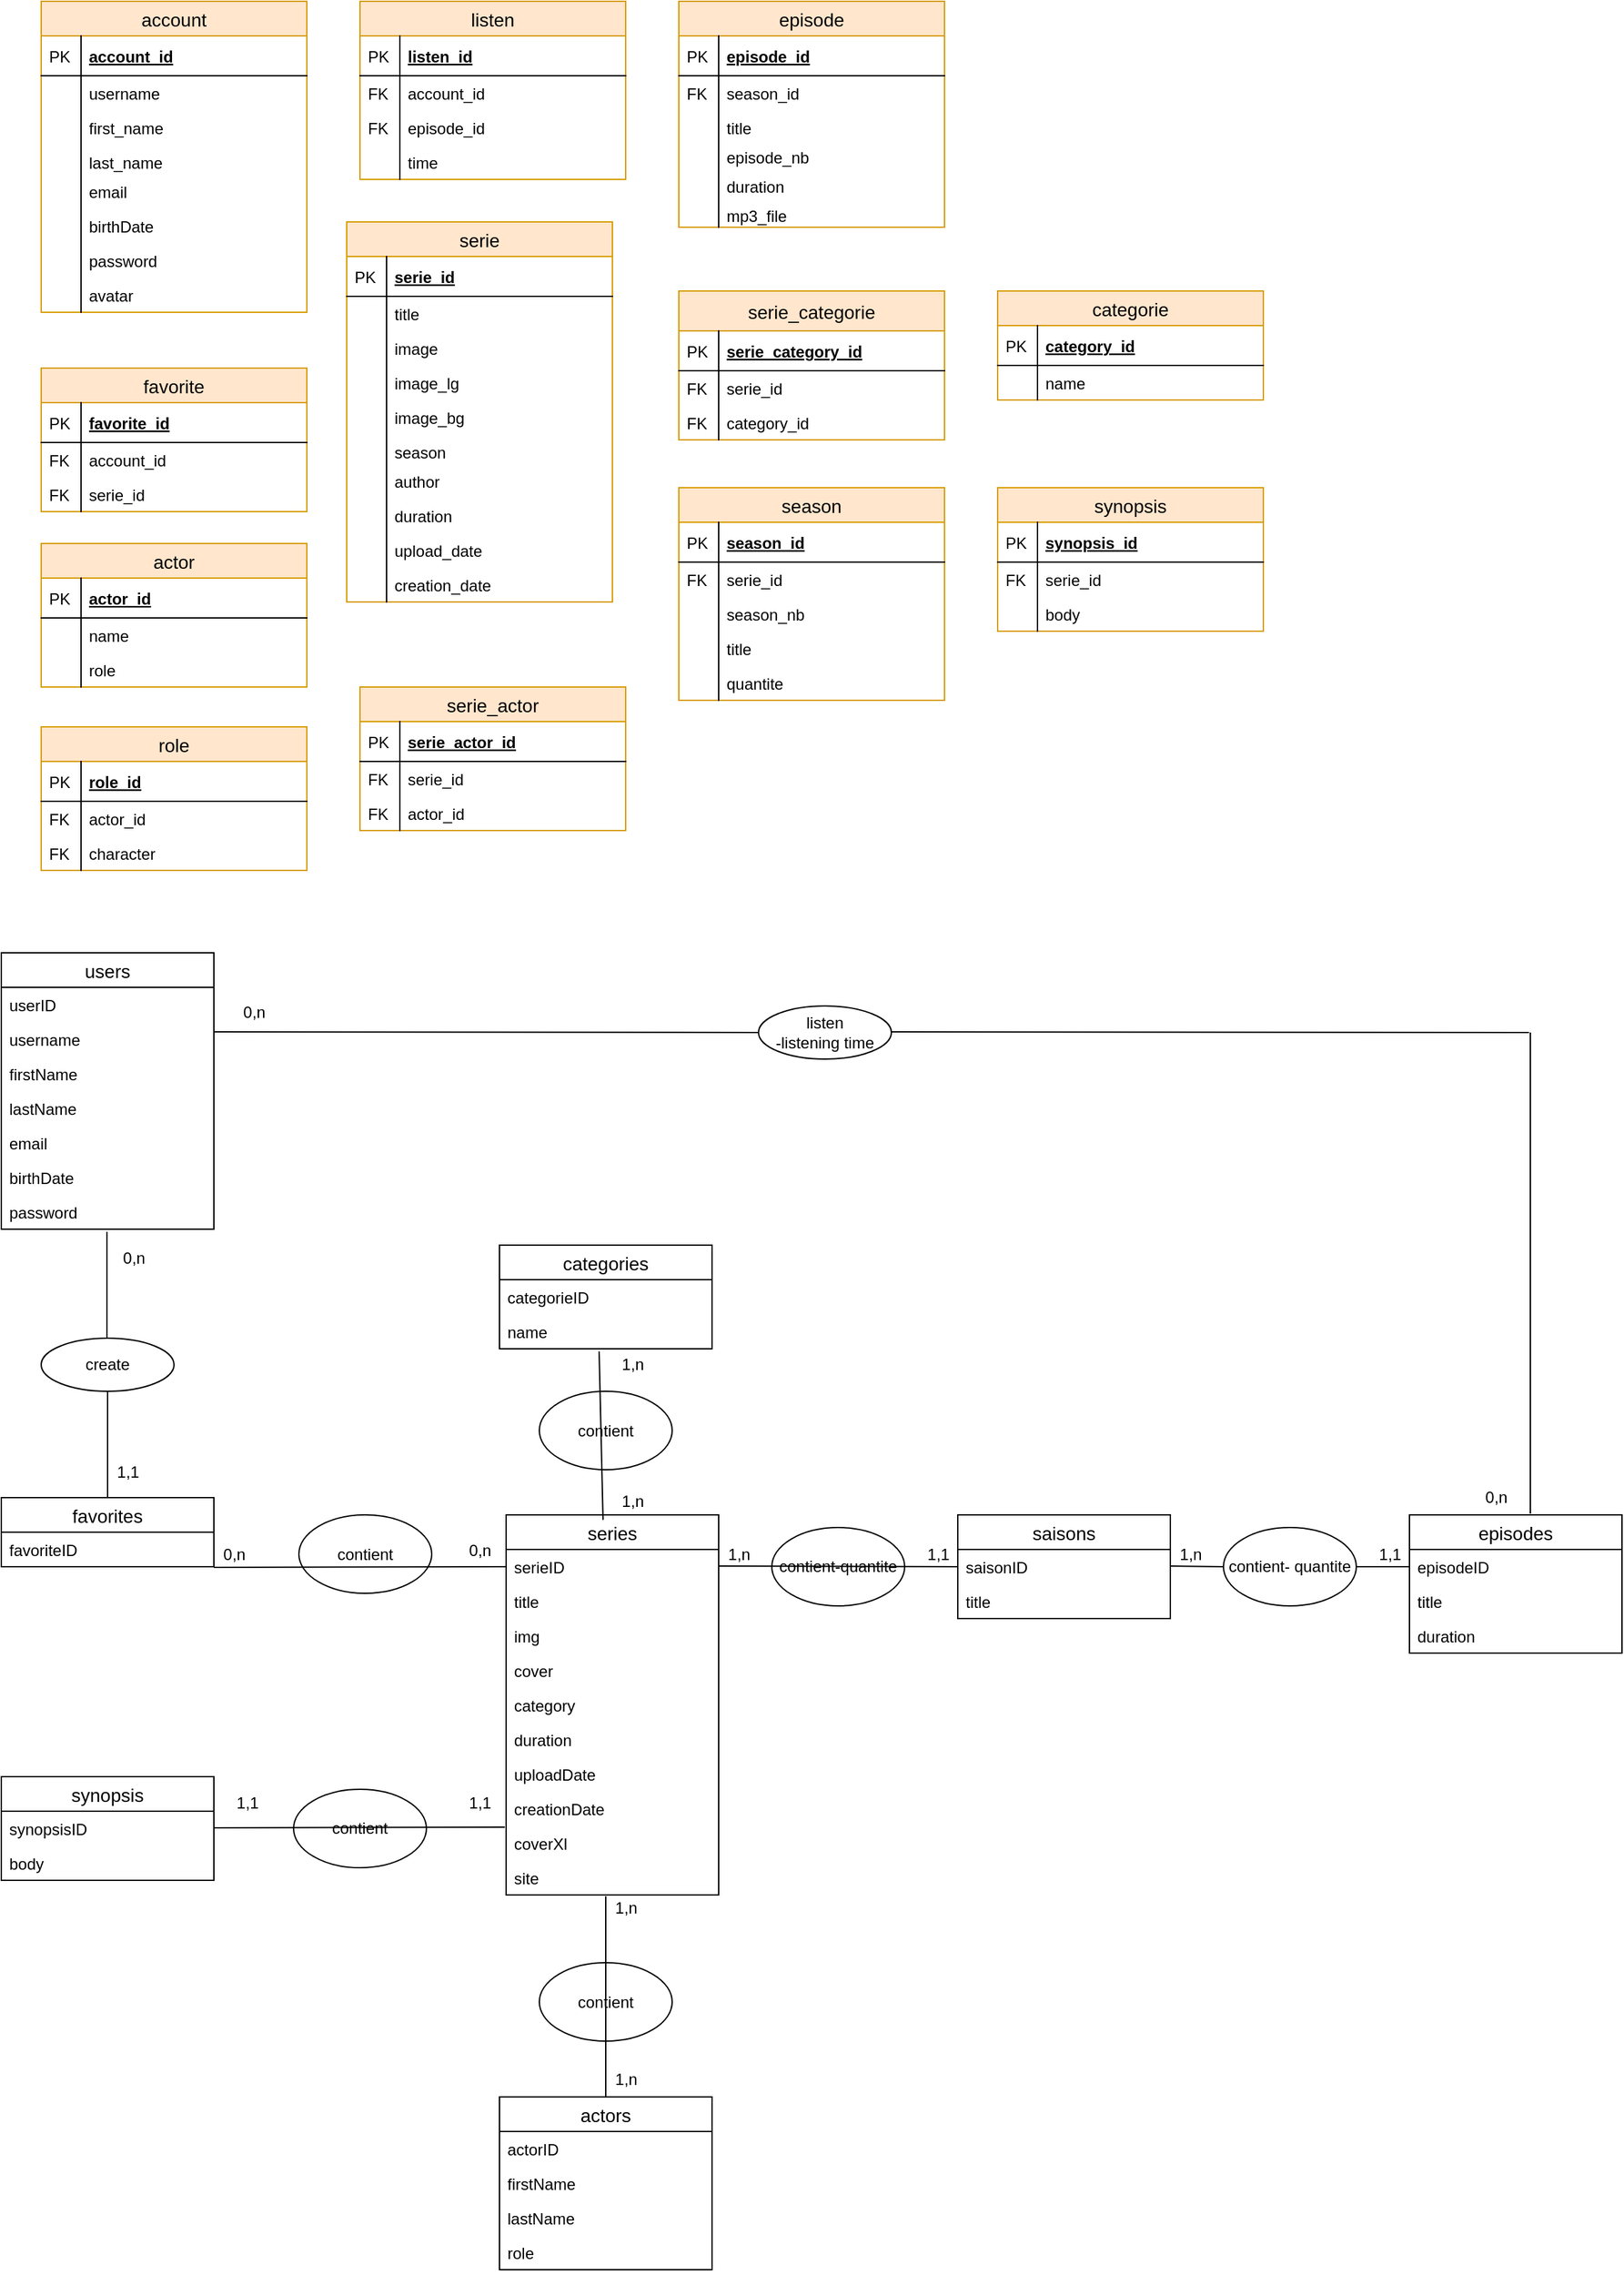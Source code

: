 <mxfile version="13.0.3" type="device"><diagram id="crgPPDmMDGLK45nEYHsA" name="Page-1"><mxGraphModel dx="946" dy="1779" grid="1" gridSize="10" guides="1" tooltips="1" connect="1" arrows="1" fold="1" page="1" pageScale="1" pageWidth="827" pageHeight="1169" math="0" shadow="0"><root><mxCell id="0"/><mxCell id="1" parent="0"/><mxCell id="Onek65kMR83XtHB4tapz-20" value="favorites" style="swimlane;fontStyle=0;childLayout=stackLayout;horizontal=1;startSize=26;horizontalStack=0;resizeParent=1;resizeParentMax=0;resizeLast=0;collapsible=1;marginBottom=0;align=center;fontSize=14;" parent="1" vertex="1"><mxGeometry x="90" y="1030" width="160" height="52" as="geometry"/></mxCell><mxCell id="Onek65kMR83XtHB4tapz-21" value="favoriteID" style="text;strokeColor=none;fillColor=none;spacingLeft=4;spacingRight=4;overflow=hidden;rotatable=0;points=[[0,0.5],[1,0.5]];portConstraint=eastwest;fontSize=12;" parent="Onek65kMR83XtHB4tapz-20" vertex="1"><mxGeometry y="26" width="160" height="26" as="geometry"/></mxCell><mxCell id="Onek65kMR83XtHB4tapz-24" value="create" style="ellipse;whiteSpace=wrap;html=1;align=center;" parent="1" vertex="1"><mxGeometry x="120" y="910" width="100" height="40" as="geometry"/></mxCell><mxCell id="Onek65kMR83XtHB4tapz-25" value="" style="endArrow=none;html=1;rounded=0;exitX=0.5;exitY=1;exitDx=0;exitDy=0;" parent="1" source="Onek65kMR83XtHB4tapz-24" target="Onek65kMR83XtHB4tapz-20" edge="1"><mxGeometry relative="1" as="geometry"><mxPoint x="180" y="950" as="sourcePoint"/><mxPoint x="340" y="950" as="targetPoint"/></mxGeometry></mxCell><mxCell id="Onek65kMR83XtHB4tapz-26" value="" style="endArrow=none;html=1;rounded=0;exitX=0.5;exitY=1;exitDx=0;exitDy=0;" parent="1" edge="1"><mxGeometry relative="1" as="geometry"><mxPoint x="169.5" y="830" as="sourcePoint"/><mxPoint x="169.5" y="910" as="targetPoint"/></mxGeometry></mxCell><mxCell id="Onek65kMR83XtHB4tapz-1" value="users" style="swimlane;fontStyle=0;childLayout=stackLayout;horizontal=1;startSize=26;horizontalStack=0;resizeParent=1;resizeParentMax=0;resizeLast=0;collapsible=1;marginBottom=0;align=center;fontSize=14;" parent="1" vertex="1"><mxGeometry x="90" y="620" width="160" height="208" as="geometry"/></mxCell><mxCell id="Onek65kMR83XtHB4tapz-2" value="userID" style="text;strokeColor=none;fillColor=none;spacingLeft=4;spacingRight=4;overflow=hidden;rotatable=0;points=[[0,0.5],[1,0.5]];portConstraint=eastwest;fontSize=12;" parent="Onek65kMR83XtHB4tapz-1" vertex="1"><mxGeometry y="26" width="160" height="26" as="geometry"/></mxCell><mxCell id="Onek65kMR83XtHB4tapz-3" value="username" style="text;strokeColor=none;fillColor=none;spacingLeft=4;spacingRight=4;overflow=hidden;rotatable=0;points=[[0,0.5],[1,0.5]];portConstraint=eastwest;fontSize=12;" parent="Onek65kMR83XtHB4tapz-1" vertex="1"><mxGeometry y="52" width="160" height="26" as="geometry"/></mxCell><mxCell id="Onek65kMR83XtHB4tapz-4" value="firstName" style="text;strokeColor=none;fillColor=none;spacingLeft=4;spacingRight=4;overflow=hidden;rotatable=0;points=[[0,0.5],[1,0.5]];portConstraint=eastwest;fontSize=12;" parent="Onek65kMR83XtHB4tapz-1" vertex="1"><mxGeometry y="78" width="160" height="26" as="geometry"/></mxCell><mxCell id="Onek65kMR83XtHB4tapz-5" value="lastName" style="text;strokeColor=none;fillColor=none;spacingLeft=4;spacingRight=4;overflow=hidden;rotatable=0;points=[[0,0.5],[1,0.5]];portConstraint=eastwest;fontSize=12;" parent="Onek65kMR83XtHB4tapz-1" vertex="1"><mxGeometry y="104" width="160" height="26" as="geometry"/></mxCell><mxCell id="Onek65kMR83XtHB4tapz-6" value="email" style="text;strokeColor=none;fillColor=none;spacingLeft=4;spacingRight=4;overflow=hidden;rotatable=0;points=[[0,0.5],[1,0.5]];portConstraint=eastwest;fontSize=12;" parent="Onek65kMR83XtHB4tapz-1" vertex="1"><mxGeometry y="130" width="160" height="26" as="geometry"/></mxCell><mxCell id="Onek65kMR83XtHB4tapz-7" value="birthDate" style="text;strokeColor=none;fillColor=none;spacingLeft=4;spacingRight=4;overflow=hidden;rotatable=0;points=[[0,0.5],[1,0.5]];portConstraint=eastwest;fontSize=12;" parent="Onek65kMR83XtHB4tapz-1" vertex="1"><mxGeometry y="156" width="160" height="26" as="geometry"/></mxCell><mxCell id="Onek65kMR83XtHB4tapz-8" value="password" style="text;strokeColor=none;fillColor=none;spacingLeft=4;spacingRight=4;overflow=hidden;rotatable=0;points=[[0,0.5],[1,0.5]];portConstraint=eastwest;fontSize=12;" parent="Onek65kMR83XtHB4tapz-1" vertex="1"><mxGeometry y="182" width="160" height="26" as="geometry"/></mxCell><mxCell id="Onek65kMR83XtHB4tapz-27" value="0,n" style="text;html=1;strokeColor=none;fillColor=none;align=center;verticalAlign=middle;whiteSpace=wrap;rounded=0;" parent="1" vertex="1"><mxGeometry x="170" y="840" width="40" height="20" as="geometry"/></mxCell><mxCell id="Onek65kMR83XtHB4tapz-28" value="1,1" style="text;html=1;align=center;verticalAlign=middle;resizable=0;points=[];autosize=1;" parent="1" vertex="1"><mxGeometry x="170" y="1001" width="30" height="20" as="geometry"/></mxCell><mxCell id="Onek65kMR83XtHB4tapz-29" value="&lt;div&gt;contient-quantite&lt;/div&gt;" style="ellipse;whiteSpace=wrap;html=1;align=center;" parent="1" vertex="1"><mxGeometry x="670" y="1052.5" width="100" height="59" as="geometry"/></mxCell><mxCell id="Onek65kMR83XtHB4tapz-34" value="" style="endArrow=none;html=1;rounded=0;entryX=0;entryY=0.5;entryDx=0;entryDy=0;" parent="1" target="Onek65kMR83XtHB4tapz-18" edge="1"><mxGeometry relative="1" as="geometry"><mxPoint x="630" y="1081.5" as="sourcePoint"/><mxPoint x="790" y="1081.5" as="targetPoint"/></mxGeometry></mxCell><mxCell id="Onek65kMR83XtHB4tapz-35" value="" style="endArrow=none;html=1;rounded=0;entryX=0;entryY=0.5;entryDx=0;entryDy=0;" parent="1" source="Onek65kMR83XtHB4tapz-32" edge="1"><mxGeometry relative="1" as="geometry"><mxPoint x="970" y="1081.5" as="sourcePoint"/><mxPoint x="1150" y="1082" as="targetPoint"/></mxGeometry></mxCell><mxCell id="Onek65kMR83XtHB4tapz-36" value="1,n" style="text;html=1;align=center;verticalAlign=middle;resizable=0;points=[];autosize=1;" parent="1" vertex="1"><mxGeometry x="630" y="1062.5" width="30" height="20" as="geometry"/></mxCell><mxCell id="Onek65kMR83XtHB4tapz-37" value="1,1" style="text;html=1;align=center;verticalAlign=middle;resizable=0;points=[];autosize=1;" parent="1" vertex="1"><mxGeometry x="780" y="1062.5" width="30" height="20" as="geometry"/></mxCell><mxCell id="Onek65kMR83XtHB4tapz-38" value="1,n" style="text;html=1;align=center;verticalAlign=middle;resizable=0;points=[];autosize=1;" parent="1" vertex="1"><mxGeometry x="970" y="1062.5" width="30" height="20" as="geometry"/></mxCell><mxCell id="Onek65kMR83XtHB4tapz-39" value="1,1" style="text;html=1;align=center;verticalAlign=middle;resizable=0;points=[];autosize=1;" parent="1" vertex="1"><mxGeometry x="1120" y="1062.5" width="30" height="20" as="geometry"/></mxCell><mxCell id="Onek65kMR83XtHB4tapz-17" value="saisons" style="swimlane;fontStyle=0;childLayout=stackLayout;horizontal=1;startSize=26;horizontalStack=0;resizeParent=1;resizeParentMax=0;resizeLast=0;collapsible=1;marginBottom=0;align=center;fontSize=14;" parent="1" vertex="1"><mxGeometry x="810" y="1043" width="160" height="78" as="geometry"/></mxCell><mxCell id="Onek65kMR83XtHB4tapz-18" value="saisonID" style="text;strokeColor=none;fillColor=none;spacingLeft=4;spacingRight=4;overflow=hidden;rotatable=0;points=[[0,0.5],[1,0.5]];portConstraint=eastwest;fontSize=12;" parent="Onek65kMR83XtHB4tapz-17" vertex="1"><mxGeometry y="26" width="160" height="26" as="geometry"/></mxCell><mxCell id="Onek65kMR83XtHB4tapz-19" value="title" style="text;strokeColor=none;fillColor=none;spacingLeft=4;spacingRight=4;overflow=hidden;rotatable=0;points=[[0,0.5],[1,0.5]];portConstraint=eastwest;fontSize=12;" parent="Onek65kMR83XtHB4tapz-17" vertex="1"><mxGeometry y="52" width="160" height="26" as="geometry"/></mxCell><mxCell id="Onek65kMR83XtHB4tapz-9" value="series" style="swimlane;fontStyle=0;childLayout=stackLayout;horizontal=1;startSize=26;horizontalStack=0;resizeParent=1;resizeParentMax=0;resizeLast=0;collapsible=1;marginBottom=0;align=center;fontSize=14;" parent="1" vertex="1"><mxGeometry x="470" y="1043" width="160" height="286" as="geometry"/></mxCell><mxCell id="Onek65kMR83XtHB4tapz-10" value="serieID" style="text;strokeColor=none;fillColor=none;spacingLeft=4;spacingRight=4;overflow=hidden;rotatable=0;points=[[0,0.5],[1,0.5]];portConstraint=eastwest;fontSize=12;" parent="Onek65kMR83XtHB4tapz-9" vertex="1"><mxGeometry y="26" width="160" height="26" as="geometry"/></mxCell><mxCell id="Onek65kMR83XtHB4tapz-11" value="title" style="text;strokeColor=none;fillColor=none;spacingLeft=4;spacingRight=4;overflow=hidden;rotatable=0;points=[[0,0.5],[1,0.5]];portConstraint=eastwest;fontSize=12;" parent="Onek65kMR83XtHB4tapz-9" vertex="1"><mxGeometry y="52" width="160" height="26" as="geometry"/></mxCell><mxCell id="Onek65kMR83XtHB4tapz-60" value="img" style="text;strokeColor=none;fillColor=none;spacingLeft=4;spacingRight=4;overflow=hidden;rotatable=0;points=[[0,0.5],[1,0.5]];portConstraint=eastwest;fontSize=12;" parent="Onek65kMR83XtHB4tapz-9" vertex="1"><mxGeometry y="78" width="160" height="26" as="geometry"/></mxCell><mxCell id="Onek65kMR83XtHB4tapz-65" value="cover" style="text;strokeColor=none;fillColor=none;spacingLeft=4;spacingRight=4;overflow=hidden;rotatable=0;points=[[0,0.5],[1,0.5]];portConstraint=eastwest;fontSize=12;" parent="Onek65kMR83XtHB4tapz-9" vertex="1"><mxGeometry y="104" width="160" height="26" as="geometry"/></mxCell><mxCell id="Onek65kMR83XtHB4tapz-61" value="category" style="text;strokeColor=none;fillColor=none;spacingLeft=4;spacingRight=4;overflow=hidden;rotatable=0;points=[[0,0.5],[1,0.5]];portConstraint=eastwest;fontSize=12;" parent="Onek65kMR83XtHB4tapz-9" vertex="1"><mxGeometry y="130" width="160" height="26" as="geometry"/></mxCell><mxCell id="Onek65kMR83XtHB4tapz-62" value="duration" style="text;strokeColor=none;fillColor=none;spacingLeft=4;spacingRight=4;overflow=hidden;rotatable=0;points=[[0,0.5],[1,0.5]];portConstraint=eastwest;fontSize=12;" parent="Onek65kMR83XtHB4tapz-9" vertex="1"><mxGeometry y="156" width="160" height="26" as="geometry"/></mxCell><mxCell id="Onek65kMR83XtHB4tapz-63" value="uploadDate" style="text;strokeColor=none;fillColor=none;spacingLeft=4;spacingRight=4;overflow=hidden;rotatable=0;points=[[0,0.5],[1,0.5]];portConstraint=eastwest;fontSize=12;" parent="Onek65kMR83XtHB4tapz-9" vertex="1"><mxGeometry y="182" width="160" height="26" as="geometry"/></mxCell><mxCell id="Onek65kMR83XtHB4tapz-64" value="creationDate" style="text;strokeColor=none;fillColor=none;spacingLeft=4;spacingRight=4;overflow=hidden;rotatable=0;points=[[0,0.5],[1,0.5]];portConstraint=eastwest;fontSize=12;" parent="Onek65kMR83XtHB4tapz-9" vertex="1"><mxGeometry y="208" width="160" height="26" as="geometry"/></mxCell><mxCell id="Onek65kMR83XtHB4tapz-68" value="coverXl" style="text;strokeColor=none;fillColor=none;spacingLeft=4;spacingRight=4;overflow=hidden;rotatable=0;points=[[0,0.5],[1,0.5]];portConstraint=eastwest;fontSize=12;" parent="Onek65kMR83XtHB4tapz-9" vertex="1"><mxGeometry y="234" width="160" height="26" as="geometry"/></mxCell><mxCell id="DP8wTWAXe_QDN13xQF4K-2" value="site" style="text;strokeColor=none;fillColor=none;spacingLeft=4;spacingRight=4;overflow=hidden;rotatable=0;points=[[0,0.5],[1,0.5]];portConstraint=eastwest;fontSize=12;" parent="Onek65kMR83XtHB4tapz-9" vertex="1"><mxGeometry y="260" width="160" height="26" as="geometry"/></mxCell><mxCell id="Onek65kMR83XtHB4tapz-14" value="episodes" style="swimlane;fontStyle=0;childLayout=stackLayout;horizontal=1;startSize=26;horizontalStack=0;resizeParent=1;resizeParentMax=0;resizeLast=0;collapsible=1;marginBottom=0;align=center;fontSize=14;" parent="1" vertex="1"><mxGeometry x="1150" y="1043" width="160" height="104" as="geometry"/></mxCell><mxCell id="Onek65kMR83XtHB4tapz-15" value="episodeID" style="text;strokeColor=none;fillColor=none;spacingLeft=4;spacingRight=4;overflow=hidden;rotatable=0;points=[[0,0.5],[1,0.5]];portConstraint=eastwest;fontSize=12;" parent="Onek65kMR83XtHB4tapz-14" vertex="1"><mxGeometry y="26" width="160" height="26" as="geometry"/></mxCell><mxCell id="Onek65kMR83XtHB4tapz-16" value="title" style="text;strokeColor=none;fillColor=none;spacingLeft=4;spacingRight=4;overflow=hidden;rotatable=0;points=[[0,0.5],[1,0.5]];portConstraint=eastwest;fontSize=12;" parent="Onek65kMR83XtHB4tapz-14" vertex="1"><mxGeometry y="52" width="160" height="26" as="geometry"/></mxCell><mxCell id="Onek65kMR83XtHB4tapz-69" value="duration" style="text;strokeColor=none;fillColor=none;spacingLeft=4;spacingRight=4;overflow=hidden;rotatable=0;points=[[0,0.5],[1,0.5]];portConstraint=eastwest;fontSize=12;" parent="Onek65kMR83XtHB4tapz-14" vertex="1"><mxGeometry y="78" width="160" height="26" as="geometry"/></mxCell><mxCell id="Onek65kMR83XtHB4tapz-40" value="contient" style="ellipse;whiteSpace=wrap;html=1;align=center;" parent="1" vertex="1"><mxGeometry x="314" y="1043" width="100" height="59" as="geometry"/></mxCell><mxCell id="Onek65kMR83XtHB4tapz-41" value="" style="endArrow=none;html=1;rounded=0;entryX=0;entryY=0.5;entryDx=0;entryDy=0;" parent="1" target="Onek65kMR83XtHB4tapz-10" edge="1"><mxGeometry relative="1" as="geometry"><mxPoint x="250" y="1082.5" as="sourcePoint"/><mxPoint x="410" y="1082.5" as="targetPoint"/></mxGeometry></mxCell><mxCell id="Onek65kMR83XtHB4tapz-42" value="0,n" style="text;html=1;align=center;verticalAlign=middle;resizable=0;points=[];autosize=1;" parent="1" vertex="1"><mxGeometry x="250" y="1062.5" width="30" height="20" as="geometry"/></mxCell><mxCell id="Onek65kMR83XtHB4tapz-43" value="0,n" style="text;html=1;align=center;verticalAlign=middle;resizable=0;points=[];autosize=1;" parent="1" vertex="1"><mxGeometry x="435" y="1060" width="30" height="20" as="geometry"/></mxCell><mxCell id="Onek65kMR83XtHB4tapz-44" value="categories" style="swimlane;fontStyle=0;childLayout=stackLayout;horizontal=1;startSize=26;horizontalStack=0;resizeParent=1;resizeParentMax=0;resizeLast=0;collapsible=1;marginBottom=0;align=center;fontSize=14;" parent="1" vertex="1"><mxGeometry x="465" y="840" width="160" height="78" as="geometry"/></mxCell><mxCell id="Onek65kMR83XtHB4tapz-45" value="categorieID" style="text;strokeColor=none;fillColor=none;spacingLeft=4;spacingRight=4;overflow=hidden;rotatable=0;points=[[0,0.5],[1,0.5]];portConstraint=eastwest;fontSize=12;" parent="Onek65kMR83XtHB4tapz-44" vertex="1"><mxGeometry y="26" width="160" height="26" as="geometry"/></mxCell><mxCell id="Onek65kMR83XtHB4tapz-46" value="name" style="text;strokeColor=none;fillColor=none;spacingLeft=4;spacingRight=4;overflow=hidden;rotatable=0;points=[[0,0.5],[1,0.5]];portConstraint=eastwest;fontSize=12;" parent="Onek65kMR83XtHB4tapz-44" vertex="1"><mxGeometry y="52" width="160" height="26" as="geometry"/></mxCell><mxCell id="Onek65kMR83XtHB4tapz-48" value="contient" style="ellipse;whiteSpace=wrap;html=1;align=center;" parent="1" vertex="1"><mxGeometry x="495" y="950" width="100" height="59" as="geometry"/></mxCell><mxCell id="Onek65kMR83XtHB4tapz-49" value="" style="endArrow=none;html=1;rounded=0;exitX=0.456;exitY=0.013;exitDx=0;exitDy=0;exitPerimeter=0;" parent="1" source="Onek65kMR83XtHB4tapz-9" edge="1"><mxGeometry relative="1" as="geometry"><mxPoint x="550" y="1043" as="sourcePoint"/><mxPoint x="540" y="920" as="targetPoint"/></mxGeometry></mxCell><mxCell id="Onek65kMR83XtHB4tapz-50" value="1,n" style="text;html=1;align=center;verticalAlign=middle;resizable=0;points=[];autosize=1;" parent="1" vertex="1"><mxGeometry x="550" y="1023" width="30" height="20" as="geometry"/></mxCell><mxCell id="Onek65kMR83XtHB4tapz-51" value="1,n" style="text;html=1;align=center;verticalAlign=middle;resizable=0;points=[];autosize=1;" parent="1" vertex="1"><mxGeometry x="550" y="920" width="30" height="20" as="geometry"/></mxCell><mxCell id="Onek65kMR83XtHB4tapz-56" value="contient" style="ellipse;whiteSpace=wrap;html=1;align=center;" parent="1" vertex="1"><mxGeometry x="495" y="1380" width="100" height="59" as="geometry"/></mxCell><mxCell id="Onek65kMR83XtHB4tapz-57" value="" style="endArrow=none;html=1;rounded=0;entryX=0.5;entryY=0;entryDx=0;entryDy=0;" parent="1" target="Onek65kMR83XtHB4tapz-52" edge="1"><mxGeometry relative="1" as="geometry"><mxPoint x="545" y="1330" as="sourcePoint"/><mxPoint x="695" y="1275" as="targetPoint"/></mxGeometry></mxCell><mxCell id="Onek65kMR83XtHB4tapz-58" value="1,n" style="text;html=1;align=center;verticalAlign=middle;resizable=0;points=[];autosize=1;" parent="1" vertex="1"><mxGeometry x="545" y="1329" width="30" height="20" as="geometry"/></mxCell><mxCell id="Onek65kMR83XtHB4tapz-59" value="1,n" style="text;html=1;align=center;verticalAlign=middle;resizable=0;points=[];autosize=1;" parent="1" vertex="1"><mxGeometry x="545" y="1458" width="30" height="20" as="geometry"/></mxCell><mxCell id="Onek65kMR83XtHB4tapz-32" value="&lt;div&gt;contient- quantite&lt;br&gt;&lt;/div&gt;" style="ellipse;whiteSpace=wrap;html=1;align=center;" parent="1" vertex="1"><mxGeometry x="1010" y="1052.5" width="100" height="59" as="geometry"/></mxCell><mxCell id="Onek65kMR83XtHB4tapz-71" value="" style="endArrow=none;html=1;rounded=0;entryX=0;entryY=0.5;entryDx=0;entryDy=0;" parent="1" target="Onek65kMR83XtHB4tapz-32" edge="1"><mxGeometry relative="1" as="geometry"><mxPoint x="970" y="1081.5" as="sourcePoint"/><mxPoint x="1150" y="1082" as="targetPoint"/></mxGeometry></mxCell><mxCell id="Onek65kMR83XtHB4tapz-72" value="&lt;div&gt;listen&lt;/div&gt;&lt;div&gt;-listening time&lt;br&gt;&lt;/div&gt;" style="ellipse;whiteSpace=wrap;html=1;align=center;" parent="1" vertex="1"><mxGeometry x="660" y="660" width="100" height="40" as="geometry"/></mxCell><mxCell id="Onek65kMR83XtHB4tapz-73" value="" style="endArrow=none;html=1;rounded=0;entryX=0;entryY=0.5;entryDx=0;entryDy=0;" parent="1" target="Onek65kMR83XtHB4tapz-72" edge="1"><mxGeometry relative="1" as="geometry"><mxPoint x="250" y="679.5" as="sourcePoint"/><mxPoint x="410" y="679.5" as="targetPoint"/></mxGeometry></mxCell><mxCell id="Onek65kMR83XtHB4tapz-78" value="" style="endArrow=none;html=1;rounded=0;" parent="1" edge="1"><mxGeometry relative="1" as="geometry"><mxPoint x="760" y="679.5" as="sourcePoint"/><mxPoint x="1240" y="680" as="targetPoint"/></mxGeometry></mxCell><mxCell id="Onek65kMR83XtHB4tapz-79" value="" style="endArrow=none;html=1;rounded=0;" parent="1" edge="1"><mxGeometry relative="1" as="geometry"><mxPoint x="1241" y="1042" as="sourcePoint"/><mxPoint x="1241" y="680" as="targetPoint"/></mxGeometry></mxCell><mxCell id="Onek65kMR83XtHB4tapz-80" value="0,n" style="text;html=1;align=center;verticalAlign=middle;resizable=0;points=[];autosize=1;" parent="1" vertex="1"><mxGeometry x="265" y="655" width="30" height="20" as="geometry"/></mxCell><mxCell id="DP8wTWAXe_QDN13xQF4K-1" value="0,n" style="text;html=1;align=center;verticalAlign=middle;resizable=0;points=[];autosize=1;" parent="1" vertex="1"><mxGeometry x="1200" y="1020" width="30" height="20" as="geometry"/></mxCell><mxCell id="Onek65kMR83XtHB4tapz-52" value="actors" style="swimlane;fontStyle=0;childLayout=stackLayout;horizontal=1;startSize=26;horizontalStack=0;resizeParent=1;resizeParentMax=0;resizeLast=0;collapsible=1;marginBottom=0;align=center;fontSize=14;" parent="1" vertex="1"><mxGeometry x="465" y="1481" width="160" height="130" as="geometry"/></mxCell><mxCell id="Onek65kMR83XtHB4tapz-53" value="actorID" style="text;strokeColor=none;fillColor=none;spacingLeft=4;spacingRight=4;overflow=hidden;rotatable=0;points=[[0,0.5],[1,0.5]];portConstraint=eastwest;fontSize=12;" parent="Onek65kMR83XtHB4tapz-52" vertex="1"><mxGeometry y="26" width="160" height="26" as="geometry"/></mxCell><mxCell id="Onek65kMR83XtHB4tapz-54" value="firstName" style="text;strokeColor=none;fillColor=none;spacingLeft=4;spacingRight=4;overflow=hidden;rotatable=0;points=[[0,0.5],[1,0.5]];portConstraint=eastwest;fontSize=12;" parent="Onek65kMR83XtHB4tapz-52" vertex="1"><mxGeometry y="52" width="160" height="26" as="geometry"/></mxCell><mxCell id="Onek65kMR83XtHB4tapz-55" value="lastName" style="text;strokeColor=none;fillColor=none;spacingLeft=4;spacingRight=4;overflow=hidden;rotatable=0;points=[[0,0.5],[1,0.5]];portConstraint=eastwest;fontSize=12;" parent="Onek65kMR83XtHB4tapz-52" vertex="1"><mxGeometry y="78" width="160" height="26" as="geometry"/></mxCell><mxCell id="Onek65kMR83XtHB4tapz-67" value="role" style="text;strokeColor=none;fillColor=none;spacingLeft=4;spacingRight=4;overflow=hidden;rotatable=0;points=[[0,0.5],[1,0.5]];portConstraint=eastwest;fontSize=12;" parent="Onek65kMR83XtHB4tapz-52" vertex="1"><mxGeometry y="104" width="160" height="26" as="geometry"/></mxCell><mxCell id="DP8wTWAXe_QDN13xQF4K-3" value="synopsis" style="swimlane;fontStyle=0;childLayout=stackLayout;horizontal=1;startSize=26;horizontalStack=0;resizeParent=1;resizeParentMax=0;resizeLast=0;collapsible=1;marginBottom=0;align=center;fontSize=14;" parent="1" vertex="1"><mxGeometry x="90" y="1240" width="160" height="78" as="geometry"/></mxCell><mxCell id="DP8wTWAXe_QDN13xQF4K-4" value="synopsisID" style="text;strokeColor=none;fillColor=none;spacingLeft=4;spacingRight=4;overflow=hidden;rotatable=0;points=[[0,0.5],[1,0.5]];portConstraint=eastwest;fontSize=12;" parent="DP8wTWAXe_QDN13xQF4K-3" vertex="1"><mxGeometry y="26" width="160" height="26" as="geometry"/></mxCell><mxCell id="DP8wTWAXe_QDN13xQF4K-5" value="body" style="text;strokeColor=none;fillColor=none;spacingLeft=4;spacingRight=4;overflow=hidden;rotatable=0;points=[[0,0.5],[1,0.5]];portConstraint=eastwest;fontSize=12;" parent="DP8wTWAXe_QDN13xQF4K-3" vertex="1"><mxGeometry y="52" width="160" height="26" as="geometry"/></mxCell><mxCell id="DP8wTWAXe_QDN13xQF4K-9" value="contient" style="ellipse;whiteSpace=wrap;html=1;align=center;" parent="1" vertex="1"><mxGeometry x="310" y="1249.5" width="100" height="59" as="geometry"/></mxCell><mxCell id="DP8wTWAXe_QDN13xQF4K-10" value="" style="endArrow=none;html=1;rounded=0;entryX=-0.006;entryY=0.038;entryDx=0;entryDy=0;entryPerimeter=0;" parent="1" target="Onek65kMR83XtHB4tapz-68" edge="1"><mxGeometry relative="1" as="geometry"><mxPoint x="250" y="1278.5" as="sourcePoint"/><mxPoint x="410" y="1278.5" as="targetPoint"/></mxGeometry></mxCell><mxCell id="DP8wTWAXe_QDN13xQF4K-11" value="1,1" style="text;html=1;align=center;verticalAlign=middle;resizable=0;points=[];autosize=1;" parent="1" vertex="1"><mxGeometry x="260" y="1249.5" width="30" height="20" as="geometry"/></mxCell><mxCell id="DP8wTWAXe_QDN13xQF4K-12" value="1,1" style="text;html=1;align=center;verticalAlign=middle;resizable=0;points=[];autosize=1;" parent="1" vertex="1"><mxGeometry x="435" y="1249.5" width="30" height="20" as="geometry"/></mxCell><mxCell id="DP8wTWAXe_QDN13xQF4K-35" value="listen" style="swimlane;fontStyle=0;childLayout=stackLayout;horizontal=1;startSize=26;horizontalStack=0;resizeParent=1;resizeParentMax=0;resizeLast=0;collapsible=1;marginBottom=0;align=center;fontSize=14;strokeWidth=1;fillColor=#ffe6cc;strokeColor=#d79b00;" parent="1" vertex="1"><mxGeometry x="360" y="-96" width="200" height="134" as="geometry"/></mxCell><mxCell id="DP8wTWAXe_QDN13xQF4K-36" value="listen_id" style="shape=partialRectangle;top=0;left=0;right=0;bottom=1;align=left;verticalAlign=middle;fillColor=none;spacingLeft=34;spacingRight=4;overflow=hidden;rotatable=0;points=[[0,0.5],[1,0.5]];portConstraint=eastwest;dropTarget=0;fontStyle=5;fontSize=12;" parent="DP8wTWAXe_QDN13xQF4K-35" vertex="1"><mxGeometry y="26" width="200" height="30" as="geometry"/></mxCell><mxCell id="DP8wTWAXe_QDN13xQF4K-37" value="PK" style="shape=partialRectangle;top=0;left=0;bottom=0;fillColor=none;align=left;verticalAlign=middle;spacingLeft=4;spacingRight=4;overflow=hidden;rotatable=0;points=[];portConstraint=eastwest;part=1;fontSize=12;" parent="DP8wTWAXe_QDN13xQF4K-36" vertex="1" connectable="0"><mxGeometry width="30" height="30" as="geometry"/></mxCell><mxCell id="DP8wTWAXe_QDN13xQF4K-28" value="account_id" style="shape=partialRectangle;top=0;left=0;right=0;bottom=0;align=left;verticalAlign=top;fillColor=none;spacingLeft=34;spacingRight=4;overflow=hidden;rotatable=0;points=[[0,0.5],[1,0.5]];portConstraint=eastwest;dropTarget=0;fontSize=12;" parent="DP8wTWAXe_QDN13xQF4K-35" vertex="1"><mxGeometry y="56" width="200" height="26" as="geometry"/></mxCell><mxCell id="DP8wTWAXe_QDN13xQF4K-29" value="FK" style="shape=partialRectangle;top=0;left=0;bottom=0;fillColor=none;align=left;verticalAlign=top;spacingLeft=4;spacingRight=4;overflow=hidden;rotatable=0;points=[];portConstraint=eastwest;part=1;fontSize=12;" parent="DP8wTWAXe_QDN13xQF4K-28" vertex="1" connectable="0"><mxGeometry width="30" height="26" as="geometry"/></mxCell><mxCell id="DP8wTWAXe_QDN13xQF4K-31" value="episode_id" style="shape=partialRectangle;top=0;left=0;right=0;bottom=0;align=left;verticalAlign=top;fillColor=none;spacingLeft=34;spacingRight=4;overflow=hidden;rotatable=0;points=[[0,0.5],[1,0.5]];portConstraint=eastwest;dropTarget=0;fontSize=12;" parent="DP8wTWAXe_QDN13xQF4K-35" vertex="1"><mxGeometry y="82" width="200" height="26" as="geometry"/></mxCell><mxCell id="DP8wTWAXe_QDN13xQF4K-32" value="FK" style="shape=partialRectangle;top=0;left=0;bottom=0;fillColor=none;align=left;verticalAlign=top;spacingLeft=4;spacingRight=4;overflow=hidden;rotatable=0;points=[];portConstraint=eastwest;part=1;fontSize=12;" parent="DP8wTWAXe_QDN13xQF4K-31" vertex="1" connectable="0"><mxGeometry width="30" height="26" as="geometry"/></mxCell><mxCell id="DP8wTWAXe_QDN13xQF4K-18" value="time" style="shape=partialRectangle;top=0;left=0;right=0;bottom=0;align=left;verticalAlign=top;fillColor=none;spacingLeft=34;spacingRight=4;overflow=hidden;rotatable=0;points=[[0,0.5],[1,0.5]];portConstraint=eastwest;dropTarget=0;fontSize=12;" parent="DP8wTWAXe_QDN13xQF4K-35" vertex="1"><mxGeometry y="108" width="200" height="26" as="geometry"/></mxCell><mxCell id="DP8wTWAXe_QDN13xQF4K-19" value="" style="shape=partialRectangle;top=0;left=0;bottom=0;fillColor=none;align=left;verticalAlign=top;spacingLeft=4;spacingRight=4;overflow=hidden;rotatable=0;points=[];portConstraint=eastwest;part=1;fontSize=12;" parent="DP8wTWAXe_QDN13xQF4K-18" vertex="1" connectable="0"><mxGeometry width="30" height="26" as="geometry"/></mxCell><mxCell id="DP8wTWAXe_QDN13xQF4K-62" value="serie_categorie" style="swimlane;fontStyle=0;childLayout=stackLayout;horizontal=1;startSize=30;horizontalStack=0;resizeParent=1;resizeParentMax=0;resizeLast=0;collapsible=1;marginBottom=0;align=center;fontSize=14;strokeWidth=1;fillColor=#ffe6cc;strokeColor=#d79b00;" parent="1" vertex="1"><mxGeometry x="600" y="122" width="200" height="112" as="geometry"/></mxCell><mxCell id="DP8wTWAXe_QDN13xQF4K-63" value="serie_category_id" style="shape=partialRectangle;top=0;left=0;right=0;bottom=1;align=left;verticalAlign=middle;fillColor=none;spacingLeft=34;spacingRight=4;overflow=hidden;rotatable=0;points=[[0,0.5],[1,0.5]];portConstraint=eastwest;dropTarget=0;fontStyle=5;fontSize=12;" parent="DP8wTWAXe_QDN13xQF4K-62" vertex="1"><mxGeometry y="30" width="200" height="30" as="geometry"/></mxCell><mxCell id="DP8wTWAXe_QDN13xQF4K-64" value="PK" style="shape=partialRectangle;top=0;left=0;bottom=0;fillColor=none;align=left;verticalAlign=middle;spacingLeft=4;spacingRight=4;overflow=hidden;rotatable=0;points=[];portConstraint=eastwest;part=1;fontSize=12;" parent="DP8wTWAXe_QDN13xQF4K-63" vertex="1" connectable="0"><mxGeometry width="30" height="30" as="geometry"/></mxCell><mxCell id="DP8wTWAXe_QDN13xQF4K-65" value="serie_id" style="shape=partialRectangle;top=0;left=0;right=0;bottom=0;align=left;verticalAlign=top;fillColor=none;spacingLeft=34;spacingRight=4;overflow=hidden;rotatable=0;points=[[0,0.5],[1,0.5]];portConstraint=eastwest;dropTarget=0;fontSize=12;strokeWidth=1;" parent="DP8wTWAXe_QDN13xQF4K-62" vertex="1"><mxGeometry y="60" width="200" height="26" as="geometry"/></mxCell><mxCell id="DP8wTWAXe_QDN13xQF4K-66" value="FK" style="shape=partialRectangle;top=0;left=0;bottom=0;fillColor=none;align=left;verticalAlign=top;spacingLeft=4;spacingRight=4;overflow=hidden;rotatable=0;points=[];portConstraint=eastwest;part=1;fontSize=12;" parent="DP8wTWAXe_QDN13xQF4K-65" vertex="1" connectable="0"><mxGeometry width="30" height="26" as="geometry"/></mxCell><mxCell id="DP8wTWAXe_QDN13xQF4K-69" value="category_id" style="shape=partialRectangle;top=0;left=0;right=0;bottom=0;align=left;verticalAlign=top;fillColor=none;spacingLeft=34;spacingRight=4;overflow=hidden;rotatable=0;points=[[0,0.5],[1,0.5]];portConstraint=eastwest;dropTarget=0;fontSize=12;strokeWidth=1;" parent="DP8wTWAXe_QDN13xQF4K-62" vertex="1"><mxGeometry y="86" width="200" height="26" as="geometry"/></mxCell><mxCell id="DP8wTWAXe_QDN13xQF4K-70" value="FK" style="shape=partialRectangle;top=0;left=0;bottom=0;fillColor=none;align=left;verticalAlign=top;spacingLeft=4;spacingRight=4;overflow=hidden;rotatable=0;points=[];portConstraint=eastwest;part=1;fontSize=12;" parent="DP8wTWAXe_QDN13xQF4K-69" vertex="1" connectable="0"><mxGeometry width="30" height="26" as="geometry"/></mxCell><mxCell id="2c1W7sMY2z78DCU96p5a-123" value="episode" style="swimlane;fontStyle=0;childLayout=stackLayout;horizontal=1;startSize=26;horizontalStack=0;resizeParent=1;resizeParentMax=0;resizeLast=0;collapsible=1;marginBottom=0;align=center;fontSize=14;strokeWidth=1;fillColor=#ffe6cc;strokeColor=#d79b00;" parent="1" vertex="1"><mxGeometry x="600" y="-96" width="200" height="170" as="geometry"/></mxCell><mxCell id="2c1W7sMY2z78DCU96p5a-124" value="episode_id" style="shape=partialRectangle;top=0;left=0;right=0;bottom=1;align=left;verticalAlign=middle;fillColor=none;spacingLeft=34;spacingRight=4;overflow=hidden;rotatable=0;points=[[0,0.5],[1,0.5]];portConstraint=eastwest;dropTarget=0;fontStyle=5;fontSize=12;" parent="2c1W7sMY2z78DCU96p5a-123" vertex="1"><mxGeometry y="26" width="200" height="30" as="geometry"/></mxCell><mxCell id="2c1W7sMY2z78DCU96p5a-125" value="PK" style="shape=partialRectangle;top=0;left=0;bottom=0;fillColor=none;align=left;verticalAlign=middle;spacingLeft=4;spacingRight=4;overflow=hidden;rotatable=0;points=[];portConstraint=eastwest;part=1;fontSize=12;" parent="2c1W7sMY2z78DCU96p5a-124" vertex="1" connectable="0"><mxGeometry width="30" height="30" as="geometry"/></mxCell><mxCell id="2c1W7sMY2z78DCU96p5a-142" value="season_id" style="shape=partialRectangle;top=0;left=0;right=0;bottom=0;align=left;verticalAlign=top;fillColor=none;spacingLeft=34;spacingRight=4;overflow=hidden;rotatable=0;points=[[0,0.5],[1,0.5]];portConstraint=eastwest;dropTarget=0;fontSize=12;strokeWidth=1;" parent="2c1W7sMY2z78DCU96p5a-123" vertex="1"><mxGeometry y="56" width="200" height="26" as="geometry"/></mxCell><mxCell id="2c1W7sMY2z78DCU96p5a-143" value="FK" style="shape=partialRectangle;top=0;left=0;bottom=0;fillColor=none;align=left;verticalAlign=top;spacingLeft=4;spacingRight=4;overflow=hidden;rotatable=0;points=[];portConstraint=eastwest;part=1;fontSize=12;" parent="2c1W7sMY2z78DCU96p5a-142" vertex="1" connectable="0"><mxGeometry width="30" height="26" as="geometry"/></mxCell><mxCell id="2c1W7sMY2z78DCU96p5a-130" value="title" style="shape=partialRectangle;top=0;left=0;right=0;bottom=0;align=left;verticalAlign=top;fillColor=none;spacingLeft=34;spacingRight=4;overflow=hidden;rotatable=0;points=[[0,0.5],[1,0.5]];portConstraint=eastwest;dropTarget=0;fontSize=12;" parent="2c1W7sMY2z78DCU96p5a-123" vertex="1"><mxGeometry y="82" width="200" height="22" as="geometry"/></mxCell><mxCell id="2c1W7sMY2z78DCU96p5a-131" value="" style="shape=partialRectangle;top=0;left=0;bottom=0;fillColor=none;align=left;verticalAlign=top;spacingLeft=4;spacingRight=4;overflow=hidden;rotatable=0;points=[];portConstraint=eastwest;part=1;fontSize=12;" parent="2c1W7sMY2z78DCU96p5a-130" vertex="1" connectable="0"><mxGeometry width="30" height="22" as="geometry"/></mxCell><mxCell id="2c1W7sMY2z78DCU96p5a-144" value="episode_nb" style="shape=partialRectangle;top=0;left=0;right=0;bottom=0;align=left;verticalAlign=top;fillColor=none;spacingLeft=34;spacingRight=4;overflow=hidden;rotatable=0;points=[[0,0.5],[1,0.5]];portConstraint=eastwest;dropTarget=0;fontSize=12;" parent="2c1W7sMY2z78DCU96p5a-123" vertex="1"><mxGeometry y="104" width="200" height="22" as="geometry"/></mxCell><mxCell id="2c1W7sMY2z78DCU96p5a-145" value="" style="shape=partialRectangle;top=0;left=0;bottom=0;fillColor=none;align=left;verticalAlign=top;spacingLeft=4;spacingRight=4;overflow=hidden;rotatable=0;points=[];portConstraint=eastwest;part=1;fontSize=12;" parent="2c1W7sMY2z78DCU96p5a-144" vertex="1" connectable="0"><mxGeometry width="30" height="22" as="geometry"/></mxCell><mxCell id="2c1W7sMY2z78DCU96p5a-146" value="duration" style="shape=partialRectangle;top=0;left=0;right=0;bottom=0;align=left;verticalAlign=top;fillColor=none;spacingLeft=34;spacingRight=4;overflow=hidden;rotatable=0;points=[[0,0.5],[1,0.5]];portConstraint=eastwest;dropTarget=0;fontSize=12;" parent="2c1W7sMY2z78DCU96p5a-123" vertex="1"><mxGeometry y="126" width="200" height="22" as="geometry"/></mxCell><mxCell id="2c1W7sMY2z78DCU96p5a-147" value="" style="shape=partialRectangle;top=0;left=0;bottom=0;fillColor=none;align=left;verticalAlign=top;spacingLeft=4;spacingRight=4;overflow=hidden;rotatable=0;points=[];portConstraint=eastwest;part=1;fontSize=12;" parent="2c1W7sMY2z78DCU96p5a-146" vertex="1" connectable="0"><mxGeometry width="30" height="22" as="geometry"/></mxCell><mxCell id="2c1W7sMY2z78DCU96p5a-148" value="mp3_file" style="shape=partialRectangle;top=0;left=0;right=0;bottom=0;align=left;verticalAlign=top;fillColor=none;spacingLeft=34;spacingRight=4;overflow=hidden;rotatable=0;points=[[0,0.5],[1,0.5]];portConstraint=eastwest;dropTarget=0;fontSize=12;" parent="2c1W7sMY2z78DCU96p5a-123" vertex="1"><mxGeometry y="148" width="200" height="22" as="geometry"/></mxCell><mxCell id="2c1W7sMY2z78DCU96p5a-149" value="" style="shape=partialRectangle;top=0;left=0;bottom=0;fillColor=none;align=left;verticalAlign=top;spacingLeft=4;spacingRight=4;overflow=hidden;rotatable=0;points=[];portConstraint=eastwest;part=1;fontSize=12;" parent="2c1W7sMY2z78DCU96p5a-148" vertex="1" connectable="0"><mxGeometry width="30" height="22" as="geometry"/></mxCell><mxCell id="DP8wTWAXe_QDN13xQF4K-98" value="serie_actor" style="swimlane;fontStyle=0;childLayout=stackLayout;horizontal=1;startSize=26;horizontalStack=0;resizeParent=1;resizeParentMax=0;resizeLast=0;collapsible=1;marginBottom=0;align=center;fontSize=14;strokeWidth=1;fillColor=#ffe6cc;strokeColor=#d79b00;" parent="1" vertex="1"><mxGeometry x="360" y="420" width="200" height="108" as="geometry"/></mxCell><mxCell id="DP8wTWAXe_QDN13xQF4K-99" value="serie_actor_id" style="shape=partialRectangle;top=0;left=0;right=0;bottom=1;align=left;verticalAlign=middle;fillColor=none;spacingLeft=34;spacingRight=4;overflow=hidden;rotatable=0;points=[[0,0.5],[1,0.5]];portConstraint=eastwest;dropTarget=0;fontStyle=5;fontSize=12;" parent="DP8wTWAXe_QDN13xQF4K-98" vertex="1"><mxGeometry y="26" width="200" height="30" as="geometry"/></mxCell><mxCell id="DP8wTWAXe_QDN13xQF4K-100" value="PK" style="shape=partialRectangle;top=0;left=0;bottom=0;fillColor=none;align=left;verticalAlign=middle;spacingLeft=4;spacingRight=4;overflow=hidden;rotatable=0;points=[];portConstraint=eastwest;part=1;fontSize=12;" parent="DP8wTWAXe_QDN13xQF4K-99" vertex="1" connectable="0"><mxGeometry width="30" height="30" as="geometry"/></mxCell><mxCell id="DP8wTWAXe_QDN13xQF4K-101" value="serie_id" style="shape=partialRectangle;top=0;left=0;right=0;bottom=0;align=left;verticalAlign=top;fillColor=none;spacingLeft=34;spacingRight=4;overflow=hidden;rotatable=0;points=[[0,0.5],[1,0.5]];portConstraint=eastwest;dropTarget=0;fontSize=12;strokeWidth=1;" parent="DP8wTWAXe_QDN13xQF4K-98" vertex="1"><mxGeometry y="56" width="200" height="26" as="geometry"/></mxCell><mxCell id="DP8wTWAXe_QDN13xQF4K-102" value="FK" style="shape=partialRectangle;top=0;left=0;bottom=0;fillColor=none;align=left;verticalAlign=top;spacingLeft=4;spacingRight=4;overflow=hidden;rotatable=0;points=[];portConstraint=eastwest;part=1;fontSize=12;" parent="DP8wTWAXe_QDN13xQF4K-101" vertex="1" connectable="0"><mxGeometry width="30" height="26" as="geometry"/></mxCell><mxCell id="DP8wTWAXe_QDN13xQF4K-105" value="actor_id" style="shape=partialRectangle;top=0;left=0;right=0;bottom=0;align=left;verticalAlign=top;fillColor=none;spacingLeft=34;spacingRight=4;overflow=hidden;rotatable=0;points=[[0,0.5],[1,0.5]];portConstraint=eastwest;dropTarget=0;fontSize=12;strokeWidth=1;" parent="DP8wTWAXe_QDN13xQF4K-98" vertex="1"><mxGeometry y="82" width="200" height="26" as="geometry"/></mxCell><mxCell id="DP8wTWAXe_QDN13xQF4K-106" value="FK" style="shape=partialRectangle;top=0;left=0;bottom=0;fillColor=none;align=left;verticalAlign=top;spacingLeft=4;spacingRight=4;overflow=hidden;rotatable=0;points=[];portConstraint=eastwest;part=1;fontSize=12;" parent="DP8wTWAXe_QDN13xQF4K-105" vertex="1" connectable="0"><mxGeometry width="30" height="26" as="geometry"/></mxCell><mxCell id="2c1W7sMY2z78DCU96p5a-81" value="account" style="swimlane;fontStyle=0;childLayout=stackLayout;horizontal=1;startSize=26;horizontalStack=0;resizeParent=1;resizeParentMax=0;resizeLast=0;collapsible=1;marginBottom=0;align=center;fontSize=14;strokeWidth=1;fillColor=#ffe6cc;strokeColor=#d79b00;" parent="1" vertex="1"><mxGeometry x="120" y="-96" width="200" height="234" as="geometry"/></mxCell><mxCell id="2c1W7sMY2z78DCU96p5a-82" value="account_id" style="shape=partialRectangle;top=0;left=0;right=0;bottom=1;align=left;verticalAlign=middle;fillColor=none;spacingLeft=34;spacingRight=4;overflow=hidden;rotatable=0;points=[[0,0.5],[1,0.5]];portConstraint=eastwest;dropTarget=0;fontStyle=5;fontSize=12;" parent="2c1W7sMY2z78DCU96p5a-81" vertex="1"><mxGeometry y="26" width="200" height="30" as="geometry"/></mxCell><mxCell id="2c1W7sMY2z78DCU96p5a-83" value="PK" style="shape=partialRectangle;top=0;left=0;bottom=0;fillColor=none;align=left;verticalAlign=middle;spacingLeft=4;spacingRight=4;overflow=hidden;rotatable=0;points=[];portConstraint=eastwest;part=1;fontSize=12;" parent="2c1W7sMY2z78DCU96p5a-82" vertex="1" connectable="0"><mxGeometry width="30" height="30" as="geometry"/></mxCell><mxCell id="2c1W7sMY2z78DCU96p5a-84" value="username" style="shape=partialRectangle;top=0;left=0;right=0;bottom=0;align=left;verticalAlign=top;fillColor=none;spacingLeft=34;spacingRight=4;overflow=hidden;rotatable=0;points=[[0,0.5],[1,0.5]];portConstraint=eastwest;dropTarget=0;fontSize=12;" parent="2c1W7sMY2z78DCU96p5a-81" vertex="1"><mxGeometry y="56" width="200" height="26" as="geometry"/></mxCell><mxCell id="2c1W7sMY2z78DCU96p5a-85" value="" style="shape=partialRectangle;top=0;left=0;bottom=0;fillColor=none;align=left;verticalAlign=top;spacingLeft=4;spacingRight=4;overflow=hidden;rotatable=0;points=[];portConstraint=eastwest;part=1;fontSize=12;" parent="2c1W7sMY2z78DCU96p5a-84" vertex="1" connectable="0"><mxGeometry width="30" height="26" as="geometry"/></mxCell><mxCell id="2c1W7sMY2z78DCU96p5a-86" value="first_name" style="shape=partialRectangle;top=0;left=0;right=0;bottom=0;align=left;verticalAlign=top;fillColor=none;spacingLeft=34;spacingRight=4;overflow=hidden;rotatable=0;points=[[0,0.5],[1,0.5]];portConstraint=eastwest;dropTarget=0;fontSize=12;" parent="2c1W7sMY2z78DCU96p5a-81" vertex="1"><mxGeometry y="82" width="200" height="26" as="geometry"/></mxCell><mxCell id="2c1W7sMY2z78DCU96p5a-87" value="" style="shape=partialRectangle;top=0;left=0;bottom=0;fillColor=none;align=left;verticalAlign=top;spacingLeft=4;spacingRight=4;overflow=hidden;rotatable=0;points=[];portConstraint=eastwest;part=1;fontSize=12;" parent="2c1W7sMY2z78DCU96p5a-86" vertex="1" connectable="0"><mxGeometry width="30" height="26" as="geometry"/></mxCell><mxCell id="2c1W7sMY2z78DCU96p5a-88" value="last_name" style="shape=partialRectangle;top=0;left=0;right=0;bottom=0;align=left;verticalAlign=top;fillColor=none;spacingLeft=34;spacingRight=4;overflow=hidden;rotatable=0;points=[[0,0.5],[1,0.5]];portConstraint=eastwest;dropTarget=0;fontSize=12;" parent="2c1W7sMY2z78DCU96p5a-81" vertex="1"><mxGeometry y="108" width="200" height="22" as="geometry"/></mxCell><mxCell id="2c1W7sMY2z78DCU96p5a-89" value="" style="shape=partialRectangle;top=0;left=0;bottom=0;fillColor=none;align=left;verticalAlign=top;spacingLeft=4;spacingRight=4;overflow=hidden;rotatable=0;points=[];portConstraint=eastwest;part=1;fontSize=12;" parent="2c1W7sMY2z78DCU96p5a-88" vertex="1" connectable="0"><mxGeometry width="30" height="22" as="geometry"/></mxCell><mxCell id="2c1W7sMY2z78DCU96p5a-96" value="email" style="shape=partialRectangle;top=0;left=0;right=0;bottom=0;align=left;verticalAlign=top;fillColor=none;spacingLeft=34;spacingRight=4;overflow=hidden;rotatable=0;points=[[0,0.5],[1,0.5]];portConstraint=eastwest;dropTarget=0;fontSize=12;strokeWidth=1;" parent="2c1W7sMY2z78DCU96p5a-81" vertex="1"><mxGeometry y="130" width="200" height="26" as="geometry"/></mxCell><mxCell id="2c1W7sMY2z78DCU96p5a-97" value="" style="shape=partialRectangle;top=0;left=0;bottom=0;fillColor=none;align=left;verticalAlign=top;spacingLeft=4;spacingRight=4;overflow=hidden;rotatable=0;points=[];portConstraint=eastwest;part=1;fontSize=12;" parent="2c1W7sMY2z78DCU96p5a-96" vertex="1" connectable="0"><mxGeometry width="30" height="26" as="geometry"/></mxCell><mxCell id="2c1W7sMY2z78DCU96p5a-98" value="birthDate" style="shape=partialRectangle;top=0;left=0;right=0;bottom=0;align=left;verticalAlign=top;fillColor=none;spacingLeft=34;spacingRight=4;overflow=hidden;rotatable=0;points=[[0,0.5],[1,0.5]];portConstraint=eastwest;dropTarget=0;fontSize=12;strokeWidth=1;" parent="2c1W7sMY2z78DCU96p5a-81" vertex="1"><mxGeometry y="156" width="200" height="26" as="geometry"/></mxCell><mxCell id="2c1W7sMY2z78DCU96p5a-99" value="" style="shape=partialRectangle;top=0;left=0;bottom=0;fillColor=none;align=left;verticalAlign=top;spacingLeft=4;spacingRight=4;overflow=hidden;rotatable=0;points=[];portConstraint=eastwest;part=1;fontSize=12;" parent="2c1W7sMY2z78DCU96p5a-98" vertex="1" connectable="0"><mxGeometry width="30" height="26" as="geometry"/></mxCell><mxCell id="2c1W7sMY2z78DCU96p5a-100" value="password" style="shape=partialRectangle;top=0;left=0;right=0;bottom=0;align=left;verticalAlign=top;fillColor=none;spacingLeft=34;spacingRight=4;overflow=hidden;rotatable=0;points=[[0,0.5],[1,0.5]];portConstraint=eastwest;dropTarget=0;fontSize=12;strokeWidth=1;" parent="2c1W7sMY2z78DCU96p5a-81" vertex="1"><mxGeometry y="182" width="200" height="26" as="geometry"/></mxCell><mxCell id="2c1W7sMY2z78DCU96p5a-101" value="" style="shape=partialRectangle;top=0;left=0;bottom=0;fillColor=none;align=left;verticalAlign=top;spacingLeft=4;spacingRight=4;overflow=hidden;rotatable=0;points=[];portConstraint=eastwest;part=1;fontSize=12;" parent="2c1W7sMY2z78DCU96p5a-100" vertex="1" connectable="0"><mxGeometry width="30" height="26" as="geometry"/></mxCell><mxCell id="H9w66lQiAt01Xb8QkAg4-1" value="avatar" style="shape=partialRectangle;top=0;left=0;right=0;bottom=0;align=left;verticalAlign=top;fillColor=none;spacingLeft=34;spacingRight=4;overflow=hidden;rotatable=0;points=[[0,0.5],[1,0.5]];portConstraint=eastwest;dropTarget=0;fontSize=12;strokeWidth=1;" parent="2c1W7sMY2z78DCU96p5a-81" vertex="1"><mxGeometry y="208" width="200" height="26" as="geometry"/></mxCell><mxCell id="H9w66lQiAt01Xb8QkAg4-2" value="" style="shape=partialRectangle;top=0;left=0;bottom=0;fillColor=none;align=left;verticalAlign=top;spacingLeft=4;spacingRight=4;overflow=hidden;rotatable=0;points=[];portConstraint=eastwest;part=1;fontSize=12;" parent="H9w66lQiAt01Xb8QkAg4-1" vertex="1" connectable="0"><mxGeometry width="30" height="26" as="geometry"/></mxCell><mxCell id="2c1W7sMY2z78DCU96p5a-152" value="favorite" style="swimlane;fontStyle=0;childLayout=stackLayout;horizontal=1;startSize=26;horizontalStack=0;resizeParent=1;resizeParentMax=0;resizeLast=0;collapsible=1;marginBottom=0;align=center;fontSize=14;strokeWidth=1;fillColor=#ffe6cc;strokeColor=#d79b00;" parent="1" vertex="1"><mxGeometry x="120" y="180" width="200" height="108" as="geometry"/></mxCell><mxCell id="2c1W7sMY2z78DCU96p5a-153" value="favorite_id" style="shape=partialRectangle;top=0;left=0;right=0;bottom=1;align=left;verticalAlign=middle;fillColor=none;spacingLeft=34;spacingRight=4;overflow=hidden;rotatable=0;points=[[0,0.5],[1,0.5]];portConstraint=eastwest;dropTarget=0;fontStyle=5;fontSize=12;" parent="2c1W7sMY2z78DCU96p5a-152" vertex="1"><mxGeometry y="26" width="200" height="30" as="geometry"/></mxCell><mxCell id="2c1W7sMY2z78DCU96p5a-154" value="PK" style="shape=partialRectangle;top=0;left=0;bottom=0;fillColor=none;align=left;verticalAlign=middle;spacingLeft=4;spacingRight=4;overflow=hidden;rotatable=0;points=[];portConstraint=eastwest;part=1;fontSize=12;" parent="2c1W7sMY2z78DCU96p5a-153" vertex="1" connectable="0"><mxGeometry width="30" height="30" as="geometry"/></mxCell><mxCell id="2c1W7sMY2z78DCU96p5a-155" value="account_id" style="shape=partialRectangle;top=0;left=0;right=0;bottom=0;align=left;verticalAlign=top;fillColor=none;spacingLeft=34;spacingRight=4;overflow=hidden;rotatable=0;points=[[0,0.5],[1,0.5]];portConstraint=eastwest;dropTarget=0;fontSize=12;strokeWidth=1;" parent="2c1W7sMY2z78DCU96p5a-152" vertex="1"><mxGeometry y="56" width="200" height="26" as="geometry"/></mxCell><mxCell id="2c1W7sMY2z78DCU96p5a-156" value="FK" style="shape=partialRectangle;top=0;left=0;bottom=0;fillColor=none;align=left;verticalAlign=top;spacingLeft=4;spacingRight=4;overflow=hidden;rotatable=0;points=[];portConstraint=eastwest;part=1;fontSize=12;" parent="2c1W7sMY2z78DCU96p5a-155" vertex="1" connectable="0"><mxGeometry width="30" height="26" as="geometry"/></mxCell><mxCell id="H9w66lQiAt01Xb8QkAg4-3" value="serie_id" style="shape=partialRectangle;top=0;left=0;right=0;bottom=0;align=left;verticalAlign=top;fillColor=none;spacingLeft=34;spacingRight=4;overflow=hidden;rotatable=0;points=[[0,0.5],[1,0.5]];portConstraint=eastwest;dropTarget=0;fontSize=12;strokeWidth=1;" parent="2c1W7sMY2z78DCU96p5a-152" vertex="1"><mxGeometry y="82" width="200" height="26" as="geometry"/></mxCell><mxCell id="H9w66lQiAt01Xb8QkAg4-4" value="FK" style="shape=partialRectangle;top=0;left=0;bottom=0;fillColor=none;align=left;verticalAlign=top;spacingLeft=4;spacingRight=4;overflow=hidden;rotatable=0;points=[];portConstraint=eastwest;part=1;fontSize=12;" parent="H9w66lQiAt01Xb8QkAg4-3" vertex="1" connectable="0"><mxGeometry width="30" height="26" as="geometry"/></mxCell><mxCell id="DP8wTWAXe_QDN13xQF4K-107" value="actor" style="swimlane;fontStyle=0;childLayout=stackLayout;horizontal=1;startSize=26;horizontalStack=0;resizeParent=1;resizeParentMax=0;resizeLast=0;collapsible=1;marginBottom=0;align=center;fontSize=14;strokeWidth=1;fillColor=#ffe6cc;strokeColor=#d79b00;" parent="1" vertex="1"><mxGeometry x="120" y="312" width="200" height="108" as="geometry"/></mxCell><mxCell id="DP8wTWAXe_QDN13xQF4K-108" value="actor_id" style="shape=partialRectangle;top=0;left=0;right=0;bottom=1;align=left;verticalAlign=middle;fillColor=none;spacingLeft=34;spacingRight=4;overflow=hidden;rotatable=0;points=[[0,0.5],[1,0.5]];portConstraint=eastwest;dropTarget=0;fontStyle=5;fontSize=12;" parent="DP8wTWAXe_QDN13xQF4K-107" vertex="1"><mxGeometry y="26" width="200" height="30" as="geometry"/></mxCell><mxCell id="DP8wTWAXe_QDN13xQF4K-109" value="PK" style="shape=partialRectangle;top=0;left=0;bottom=0;fillColor=none;align=left;verticalAlign=middle;spacingLeft=4;spacingRight=4;overflow=hidden;rotatable=0;points=[];portConstraint=eastwest;part=1;fontSize=12;" parent="DP8wTWAXe_QDN13xQF4K-108" vertex="1" connectable="0"><mxGeometry width="30" height="30" as="geometry"/></mxCell><mxCell id="DP8wTWAXe_QDN13xQF4K-114" value="name" style="shape=partialRectangle;top=0;left=0;right=0;bottom=0;align=left;verticalAlign=top;fillColor=none;spacingLeft=34;spacingRight=4;overflow=hidden;rotatable=0;points=[[0,0.5],[1,0.5]];portConstraint=eastwest;dropTarget=0;fontSize=12;strokeWidth=1;" parent="DP8wTWAXe_QDN13xQF4K-107" vertex="1"><mxGeometry y="56" width="200" height="26" as="geometry"/></mxCell><mxCell id="DP8wTWAXe_QDN13xQF4K-115" value="" style="shape=partialRectangle;top=0;left=0;bottom=0;fillColor=none;align=left;verticalAlign=top;spacingLeft=4;spacingRight=4;overflow=hidden;rotatable=0;points=[];portConstraint=eastwest;part=1;fontSize=12;" parent="DP8wTWAXe_QDN13xQF4K-114" vertex="1" connectable="0"><mxGeometry width="30" height="26" as="geometry"/></mxCell><mxCell id="DP8wTWAXe_QDN13xQF4K-116" value="role" style="shape=partialRectangle;top=0;left=0;right=0;bottom=0;align=left;verticalAlign=top;fillColor=none;spacingLeft=34;spacingRight=4;overflow=hidden;rotatable=0;points=[[0,0.5],[1,0.5]];portConstraint=eastwest;dropTarget=0;fontSize=12;strokeWidth=1;" parent="DP8wTWAXe_QDN13xQF4K-107" vertex="1"><mxGeometry y="82" width="200" height="26" as="geometry"/></mxCell><mxCell id="DP8wTWAXe_QDN13xQF4K-117" value="" style="shape=partialRectangle;top=0;left=0;bottom=0;fillColor=none;align=left;verticalAlign=top;spacingLeft=4;spacingRight=4;overflow=hidden;rotatable=0;points=[];portConstraint=eastwest;part=1;fontSize=12;" parent="DP8wTWAXe_QDN13xQF4K-116" vertex="1" connectable="0"><mxGeometry width="30" height="26" as="geometry"/></mxCell><mxCell id="H9w66lQiAt01Xb8QkAg4-5" value="role" style="swimlane;fontStyle=0;childLayout=stackLayout;horizontal=1;startSize=26;horizontalStack=0;resizeParent=1;resizeParentMax=0;resizeLast=0;collapsible=1;marginBottom=0;align=center;fontSize=14;strokeWidth=1;fillColor=#ffe6cc;strokeColor=#d79b00;" parent="1" vertex="1"><mxGeometry x="120" y="450" width="200" height="108" as="geometry"/></mxCell><mxCell id="H9w66lQiAt01Xb8QkAg4-6" value="role_id" style="shape=partialRectangle;top=0;left=0;right=0;bottom=1;align=left;verticalAlign=middle;fillColor=none;spacingLeft=34;spacingRight=4;overflow=hidden;rotatable=0;points=[[0,0.5],[1,0.5]];portConstraint=eastwest;dropTarget=0;fontStyle=5;fontSize=12;" parent="H9w66lQiAt01Xb8QkAg4-5" vertex="1"><mxGeometry y="26" width="200" height="30" as="geometry"/></mxCell><mxCell id="H9w66lQiAt01Xb8QkAg4-7" value="PK" style="shape=partialRectangle;top=0;left=0;bottom=0;fillColor=none;align=left;verticalAlign=middle;spacingLeft=4;spacingRight=4;overflow=hidden;rotatable=0;points=[];portConstraint=eastwest;part=1;fontSize=12;" parent="H9w66lQiAt01Xb8QkAg4-6" vertex="1" connectable="0"><mxGeometry width="30" height="30" as="geometry"/></mxCell><mxCell id="H9w66lQiAt01Xb8QkAg4-8" value="actor_id" style="shape=partialRectangle;top=0;left=0;right=0;bottom=0;align=left;verticalAlign=top;fillColor=none;spacingLeft=34;spacingRight=4;overflow=hidden;rotatable=0;points=[[0,0.5],[1,0.5]];portConstraint=eastwest;dropTarget=0;fontSize=12;strokeWidth=1;" parent="H9w66lQiAt01Xb8QkAg4-5" vertex="1"><mxGeometry y="56" width="200" height="26" as="geometry"/></mxCell><mxCell id="H9w66lQiAt01Xb8QkAg4-9" value="FK" style="shape=partialRectangle;top=0;left=0;bottom=0;fillColor=none;align=left;verticalAlign=top;spacingLeft=4;spacingRight=4;overflow=hidden;rotatable=0;points=[];portConstraint=eastwest;part=1;fontSize=12;" parent="H9w66lQiAt01Xb8QkAg4-8" vertex="1" connectable="0"><mxGeometry width="30" height="26" as="geometry"/></mxCell><mxCell id="H9w66lQiAt01Xb8QkAg4-10" value="character" style="shape=partialRectangle;top=0;left=0;right=0;bottom=0;align=left;verticalAlign=top;fillColor=none;spacingLeft=34;spacingRight=4;overflow=hidden;rotatable=0;points=[[0,0.5],[1,0.5]];portConstraint=eastwest;dropTarget=0;fontSize=12;strokeWidth=1;" parent="H9w66lQiAt01Xb8QkAg4-5" vertex="1"><mxGeometry y="82" width="200" height="26" as="geometry"/></mxCell><mxCell id="H9w66lQiAt01Xb8QkAg4-11" value="FK" style="shape=partialRectangle;top=0;left=0;bottom=0;fillColor=none;align=left;verticalAlign=top;spacingLeft=4;spacingRight=4;overflow=hidden;rotatable=0;points=[];portConstraint=eastwest;part=1;fontSize=12;" parent="H9w66lQiAt01Xb8QkAg4-10" vertex="1" connectable="0"><mxGeometry width="30" height="26" as="geometry"/></mxCell><mxCell id="2c1W7sMY2z78DCU96p5a-104" value="serie" style="swimlane;fontStyle=0;childLayout=stackLayout;horizontal=1;startSize=26;horizontalStack=0;resizeParent=1;resizeParentMax=0;resizeLast=0;collapsible=1;marginBottom=0;align=center;fontSize=14;strokeWidth=1;fillColor=#ffe6cc;strokeColor=#d79b00;" parent="1" vertex="1"><mxGeometry x="350" y="70" width="200" height="286" as="geometry"><mxRectangle x="280" y="40" width="70" height="26" as="alternateBounds"/></mxGeometry></mxCell><mxCell id="2c1W7sMY2z78DCU96p5a-105" value="serie_id" style="shape=partialRectangle;top=0;left=0;right=0;bottom=1;align=left;verticalAlign=middle;fillColor=none;spacingLeft=34;spacingRight=4;overflow=hidden;rotatable=0;points=[[0,0.5],[1,0.5]];portConstraint=eastwest;dropTarget=0;fontStyle=5;fontSize=12;" parent="2c1W7sMY2z78DCU96p5a-104" vertex="1"><mxGeometry y="26" width="200" height="30" as="geometry"/></mxCell><mxCell id="2c1W7sMY2z78DCU96p5a-106" value="PK" style="shape=partialRectangle;top=0;left=0;bottom=0;fillColor=none;align=left;verticalAlign=middle;spacingLeft=4;spacingRight=4;overflow=hidden;rotatable=0;points=[];portConstraint=eastwest;part=1;fontSize=12;" parent="2c1W7sMY2z78DCU96p5a-105" vertex="1" connectable="0"><mxGeometry width="30" height="30" as="geometry"/></mxCell><mxCell id="2c1W7sMY2z78DCU96p5a-107" value="title" style="shape=partialRectangle;top=0;left=0;right=0;bottom=0;align=left;verticalAlign=top;fillColor=none;spacingLeft=34;spacingRight=4;overflow=hidden;rotatable=0;points=[[0,0.5],[1,0.5]];portConstraint=eastwest;dropTarget=0;fontSize=12;" parent="2c1W7sMY2z78DCU96p5a-104" vertex="1"><mxGeometry y="56" width="200" height="26" as="geometry"/></mxCell><mxCell id="2c1W7sMY2z78DCU96p5a-108" value="" style="shape=partialRectangle;top=0;left=0;bottom=0;fillColor=none;align=left;verticalAlign=top;spacingLeft=4;spacingRight=4;overflow=hidden;rotatable=0;points=[];portConstraint=eastwest;part=1;fontSize=12;" parent="2c1W7sMY2z78DCU96p5a-107" vertex="1" connectable="0"><mxGeometry width="30" height="26" as="geometry"/></mxCell><mxCell id="6sLZP24DHDB5X-UaRgvn-1" value="image" style="shape=partialRectangle;top=0;left=0;right=0;bottom=0;align=left;verticalAlign=top;fillColor=none;spacingLeft=34;spacingRight=4;overflow=hidden;rotatable=0;points=[[0,0.5],[1,0.5]];portConstraint=eastwest;dropTarget=0;fontSize=12;" parent="2c1W7sMY2z78DCU96p5a-104" vertex="1"><mxGeometry y="82" width="200" height="26" as="geometry"/></mxCell><mxCell id="6sLZP24DHDB5X-UaRgvn-2" value="" style="shape=partialRectangle;top=0;left=0;bottom=0;fillColor=none;align=left;verticalAlign=top;spacingLeft=4;spacingRight=4;overflow=hidden;rotatable=0;points=[];portConstraint=eastwest;part=1;fontSize=12;" parent="6sLZP24DHDB5X-UaRgvn-1" vertex="1" connectable="0"><mxGeometry width="30" height="26" as="geometry"/></mxCell><mxCell id="H9w66lQiAt01Xb8QkAg4-32" value="image_lg" style="shape=partialRectangle;top=0;left=0;right=0;bottom=0;align=left;verticalAlign=top;fillColor=none;spacingLeft=34;spacingRight=4;overflow=hidden;rotatable=0;points=[[0,0.5],[1,0.5]];portConstraint=eastwest;dropTarget=0;fontSize=12;" parent="2c1W7sMY2z78DCU96p5a-104" vertex="1"><mxGeometry y="108" width="200" height="26" as="geometry"/></mxCell><mxCell id="H9w66lQiAt01Xb8QkAg4-33" value="" style="shape=partialRectangle;top=0;left=0;bottom=0;fillColor=none;align=left;verticalAlign=top;spacingLeft=4;spacingRight=4;overflow=hidden;rotatable=0;points=[];portConstraint=eastwest;part=1;fontSize=12;" parent="H9w66lQiAt01Xb8QkAg4-32" vertex="1" connectable="0"><mxGeometry width="30" height="26" as="geometry"/></mxCell><mxCell id="H9w66lQiAt01Xb8QkAg4-34" value="image_bg" style="shape=partialRectangle;top=0;left=0;right=0;bottom=0;align=left;verticalAlign=top;fillColor=none;spacingLeft=34;spacingRight=4;overflow=hidden;rotatable=0;points=[[0,0.5],[1,0.5]];portConstraint=eastwest;dropTarget=0;fontSize=12;" parent="2c1W7sMY2z78DCU96p5a-104" vertex="1"><mxGeometry y="134" width="200" height="26" as="geometry"/></mxCell><mxCell id="H9w66lQiAt01Xb8QkAg4-35" value="" style="shape=partialRectangle;top=0;left=0;bottom=0;fillColor=none;align=left;verticalAlign=top;spacingLeft=4;spacingRight=4;overflow=hidden;rotatable=0;points=[];portConstraint=eastwest;part=1;fontSize=12;" parent="H9w66lQiAt01Xb8QkAg4-34" vertex="1" connectable="0"><mxGeometry width="30" height="26" as="geometry"/></mxCell><mxCell id="2c1W7sMY2z78DCU96p5a-111" value="season" style="shape=partialRectangle;top=0;left=0;right=0;bottom=0;align=left;verticalAlign=top;fillColor=none;spacingLeft=34;spacingRight=4;overflow=hidden;rotatable=0;points=[[0,0.5],[1,0.5]];portConstraint=eastwest;dropTarget=0;fontSize=12;" parent="2c1W7sMY2z78DCU96p5a-104" vertex="1"><mxGeometry y="160" width="200" height="22" as="geometry"/></mxCell><mxCell id="2c1W7sMY2z78DCU96p5a-112" value="" style="shape=partialRectangle;top=0;left=0;bottom=0;fillColor=none;align=left;verticalAlign=top;spacingLeft=4;spacingRight=4;overflow=hidden;rotatable=0;points=[];portConstraint=eastwest;part=1;fontSize=12;" parent="2c1W7sMY2z78DCU96p5a-111" vertex="1" connectable="0"><mxGeometry width="30" height="22" as="geometry"/></mxCell><mxCell id="2c1W7sMY2z78DCU96p5a-113" value="author" style="shape=partialRectangle;top=0;left=0;right=0;bottom=0;align=left;verticalAlign=top;fillColor=none;spacingLeft=34;spacingRight=4;overflow=hidden;rotatable=0;points=[[0,0.5],[1,0.5]];portConstraint=eastwest;dropTarget=0;fontSize=12;strokeWidth=1;" parent="2c1W7sMY2z78DCU96p5a-104" vertex="1"><mxGeometry y="182" width="200" height="26" as="geometry"/></mxCell><mxCell id="2c1W7sMY2z78DCU96p5a-114" value="" style="shape=partialRectangle;top=0;left=0;bottom=0;fillColor=none;align=left;verticalAlign=top;spacingLeft=4;spacingRight=4;overflow=hidden;rotatable=0;points=[];portConstraint=eastwest;part=1;fontSize=12;" parent="2c1W7sMY2z78DCU96p5a-113" vertex="1" connectable="0"><mxGeometry width="30" height="26" as="geometry"/></mxCell><mxCell id="2c1W7sMY2z78DCU96p5a-117" value="duration" style="shape=partialRectangle;top=0;left=0;right=0;bottom=0;align=left;verticalAlign=top;fillColor=none;spacingLeft=34;spacingRight=4;overflow=hidden;rotatable=0;points=[[0,0.5],[1,0.5]];portConstraint=eastwest;dropTarget=0;fontSize=12;strokeWidth=1;" parent="2c1W7sMY2z78DCU96p5a-104" vertex="1"><mxGeometry y="208" width="200" height="26" as="geometry"/></mxCell><mxCell id="2c1W7sMY2z78DCU96p5a-118" value="" style="shape=partialRectangle;top=0;left=0;bottom=0;fillColor=none;align=left;verticalAlign=top;spacingLeft=4;spacingRight=4;overflow=hidden;rotatable=0;points=[];portConstraint=eastwest;part=1;fontSize=12;" parent="2c1W7sMY2z78DCU96p5a-117" vertex="1" connectable="0"><mxGeometry width="30" height="26" as="geometry"/></mxCell><mxCell id="2c1W7sMY2z78DCU96p5a-119" value="upload_date" style="shape=partialRectangle;top=0;left=0;right=0;bottom=0;align=left;verticalAlign=top;fillColor=none;spacingLeft=34;spacingRight=4;overflow=hidden;rotatable=0;points=[[0,0.5],[1,0.5]];portConstraint=eastwest;dropTarget=0;fontSize=12;strokeWidth=1;" parent="2c1W7sMY2z78DCU96p5a-104" vertex="1"><mxGeometry y="234" width="200" height="26" as="geometry"/></mxCell><mxCell id="2c1W7sMY2z78DCU96p5a-120" value="" style="shape=partialRectangle;top=0;left=0;bottom=0;fillColor=none;align=left;verticalAlign=top;spacingLeft=4;spacingRight=4;overflow=hidden;rotatable=0;points=[];portConstraint=eastwest;part=1;fontSize=12;" parent="2c1W7sMY2z78DCU96p5a-119" vertex="1" connectable="0"><mxGeometry width="30" height="26" as="geometry"/></mxCell><mxCell id="2c1W7sMY2z78DCU96p5a-121" value="creation_date" style="shape=partialRectangle;top=0;left=0;right=0;bottom=0;align=left;verticalAlign=top;fillColor=none;spacingLeft=34;spacingRight=4;overflow=hidden;rotatable=0;points=[[0,0.5],[1,0.5]];portConstraint=eastwest;dropTarget=0;fontSize=12;strokeWidth=1;" parent="2c1W7sMY2z78DCU96p5a-104" vertex="1"><mxGeometry y="260" width="200" height="26" as="geometry"/></mxCell><mxCell id="2c1W7sMY2z78DCU96p5a-122" value="" style="shape=partialRectangle;top=0;left=0;bottom=0;fillColor=none;align=left;verticalAlign=top;spacingLeft=4;spacingRight=4;overflow=hidden;rotatable=0;points=[];portConstraint=eastwest;part=1;fontSize=12;" parent="2c1W7sMY2z78DCU96p5a-121" vertex="1" connectable="0"><mxGeometry width="30" height="26" as="geometry"/></mxCell><mxCell id="DP8wTWAXe_QDN13xQF4K-71" value="season" style="swimlane;fontStyle=0;childLayout=stackLayout;horizontal=1;startSize=26;horizontalStack=0;resizeParent=1;resizeParentMax=0;resizeLast=0;collapsible=1;marginBottom=0;align=center;fontSize=14;strokeWidth=1;fillColor=#ffe6cc;strokeColor=#d79b00;" parent="1" vertex="1"><mxGeometry x="600" y="270" width="200" height="160" as="geometry"/></mxCell><mxCell id="DP8wTWAXe_QDN13xQF4K-72" value="season_id" style="shape=partialRectangle;top=0;left=0;right=0;bottom=1;align=left;verticalAlign=middle;fillColor=none;spacingLeft=34;spacingRight=4;overflow=hidden;rotatable=0;points=[[0,0.5],[1,0.5]];portConstraint=eastwest;dropTarget=0;fontStyle=5;fontSize=12;" parent="DP8wTWAXe_QDN13xQF4K-71" vertex="1"><mxGeometry y="26" width="200" height="30" as="geometry"/></mxCell><mxCell id="DP8wTWAXe_QDN13xQF4K-73" value="PK" style="shape=partialRectangle;top=0;left=0;bottom=0;fillColor=none;align=left;verticalAlign=middle;spacingLeft=4;spacingRight=4;overflow=hidden;rotatable=0;points=[];portConstraint=eastwest;part=1;fontSize=12;" parent="DP8wTWAXe_QDN13xQF4K-72" vertex="1" connectable="0"><mxGeometry width="30" height="30" as="geometry"/></mxCell><mxCell id="DP8wTWAXe_QDN13xQF4K-74" value="serie_id" style="shape=partialRectangle;top=0;left=0;right=0;bottom=0;align=left;verticalAlign=top;fillColor=none;spacingLeft=34;spacingRight=4;overflow=hidden;rotatable=0;points=[[0,0.5],[1,0.5]];portConstraint=eastwest;dropTarget=0;fontSize=12;strokeWidth=1;" parent="DP8wTWAXe_QDN13xQF4K-71" vertex="1"><mxGeometry y="56" width="200" height="26" as="geometry"/></mxCell><mxCell id="DP8wTWAXe_QDN13xQF4K-75" value="FK" style="shape=partialRectangle;top=0;left=0;bottom=0;fillColor=none;align=left;verticalAlign=top;spacingLeft=4;spacingRight=4;overflow=hidden;rotatable=0;points=[];portConstraint=eastwest;part=1;fontSize=12;" parent="DP8wTWAXe_QDN13xQF4K-74" vertex="1" connectable="0"><mxGeometry width="30" height="26" as="geometry"/></mxCell><mxCell id="H9w66lQiAt01Xb8QkAg4-37" value="season_nb" style="shape=partialRectangle;top=0;left=0;right=0;bottom=0;align=left;verticalAlign=top;fillColor=none;spacingLeft=34;spacingRight=4;overflow=hidden;rotatable=0;points=[[0,0.5],[1,0.5]];portConstraint=eastwest;dropTarget=0;fontSize=12;strokeWidth=1;" parent="DP8wTWAXe_QDN13xQF4K-71" vertex="1"><mxGeometry y="82" width="200" height="26" as="geometry"/></mxCell><mxCell id="H9w66lQiAt01Xb8QkAg4-38" value="" style="shape=partialRectangle;top=0;left=0;bottom=0;fillColor=none;align=left;verticalAlign=top;spacingLeft=4;spacingRight=4;overflow=hidden;rotatable=0;points=[];portConstraint=eastwest;part=1;fontSize=12;" parent="H9w66lQiAt01Xb8QkAg4-37" vertex="1" connectable="0"><mxGeometry width="30" height="26" as="geometry"/></mxCell><mxCell id="DP8wTWAXe_QDN13xQF4K-76" value="title" style="shape=partialRectangle;top=0;left=0;right=0;bottom=0;align=left;verticalAlign=top;fillColor=none;spacingLeft=34;spacingRight=4;overflow=hidden;rotatable=0;points=[[0,0.5],[1,0.5]];portConstraint=eastwest;dropTarget=0;fontSize=12;strokeWidth=1;" parent="DP8wTWAXe_QDN13xQF4K-71" vertex="1"><mxGeometry y="108" width="200" height="26" as="geometry"/></mxCell><mxCell id="DP8wTWAXe_QDN13xQF4K-77" value="" style="shape=partialRectangle;top=0;left=0;bottom=0;fillColor=none;align=left;verticalAlign=top;spacingLeft=4;spacingRight=4;overflow=hidden;rotatable=0;points=[];portConstraint=eastwest;part=1;fontSize=12;" parent="DP8wTWAXe_QDN13xQF4K-76" vertex="1" connectable="0"><mxGeometry width="30" height="26" as="geometry"/></mxCell><mxCell id="DP8wTWAXe_QDN13xQF4K-87" value="quantite" style="shape=partialRectangle;top=0;left=0;right=0;bottom=0;align=left;verticalAlign=top;fillColor=none;spacingLeft=34;spacingRight=4;overflow=hidden;rotatable=0;points=[[0,0.5],[1,0.5]];portConstraint=eastwest;dropTarget=0;fontSize=12;strokeWidth=1;" parent="DP8wTWAXe_QDN13xQF4K-71" vertex="1"><mxGeometry y="134" width="200" height="26" as="geometry"/></mxCell><mxCell id="DP8wTWAXe_QDN13xQF4K-88" value="" style="shape=partialRectangle;top=0;left=0;bottom=0;fillColor=none;align=left;verticalAlign=top;spacingLeft=4;spacingRight=4;overflow=hidden;rotatable=0;points=[];portConstraint=eastwest;part=1;fontSize=12;" parent="DP8wTWAXe_QDN13xQF4K-87" vertex="1" connectable="0"><mxGeometry width="30" height="26" as="geometry"/></mxCell><mxCell id="DP8wTWAXe_QDN13xQF4K-55" value="categorie" style="swimlane;fontStyle=0;childLayout=stackLayout;horizontal=1;startSize=26;horizontalStack=0;resizeParent=1;resizeParentMax=0;resizeLast=0;collapsible=1;marginBottom=0;align=center;fontSize=14;strokeWidth=1;fillColor=#ffe6cc;strokeColor=#d79b00;" parent="1" vertex="1"><mxGeometry x="840" y="122" width="200" height="82" as="geometry"/></mxCell><mxCell id="DP8wTWAXe_QDN13xQF4K-56" value="category_id" style="shape=partialRectangle;top=0;left=0;right=0;bottom=1;align=left;verticalAlign=middle;fillColor=none;spacingLeft=34;spacingRight=4;overflow=hidden;rotatable=0;points=[[0,0.5],[1,0.5]];portConstraint=eastwest;dropTarget=0;fontStyle=5;fontSize=12;" parent="DP8wTWAXe_QDN13xQF4K-55" vertex="1"><mxGeometry y="26" width="200" height="30" as="geometry"/></mxCell><mxCell id="DP8wTWAXe_QDN13xQF4K-57" value="PK" style="shape=partialRectangle;top=0;left=0;bottom=0;fillColor=none;align=left;verticalAlign=middle;spacingLeft=4;spacingRight=4;overflow=hidden;rotatable=0;points=[];portConstraint=eastwest;part=1;fontSize=12;" parent="DP8wTWAXe_QDN13xQF4K-56" vertex="1" connectable="0"><mxGeometry width="30" height="30" as="geometry"/></mxCell><mxCell id="DP8wTWAXe_QDN13xQF4K-60" value="name" style="shape=partialRectangle;top=0;left=0;right=0;bottom=0;align=left;verticalAlign=top;fillColor=none;spacingLeft=34;spacingRight=4;overflow=hidden;rotatable=0;points=[[0,0.5],[1,0.5]];portConstraint=eastwest;dropTarget=0;fontSize=12;strokeWidth=1;" parent="DP8wTWAXe_QDN13xQF4K-55" vertex="1"><mxGeometry y="56" width="200" height="26" as="geometry"/></mxCell><mxCell id="DP8wTWAXe_QDN13xQF4K-61" value="" style="shape=partialRectangle;top=0;left=0;bottom=0;fillColor=none;align=left;verticalAlign=top;spacingLeft=4;spacingRight=4;overflow=hidden;rotatable=0;points=[];portConstraint=eastwest;part=1;fontSize=12;" parent="DP8wTWAXe_QDN13xQF4K-60" vertex="1" connectable="0"><mxGeometry width="30" height="26" as="geometry"/></mxCell><mxCell id="DP8wTWAXe_QDN13xQF4K-89" value="synopsis" style="swimlane;fontStyle=0;childLayout=stackLayout;horizontal=1;startSize=26;horizontalStack=0;resizeParent=1;resizeParentMax=0;resizeLast=0;collapsible=1;marginBottom=0;align=center;fontSize=14;strokeWidth=1;fillColor=#ffe6cc;strokeColor=#d79b00;" parent="1" vertex="1"><mxGeometry x="840" y="270" width="200" height="108" as="geometry"/></mxCell><mxCell id="DP8wTWAXe_QDN13xQF4K-90" value="synopsis_id" style="shape=partialRectangle;top=0;left=0;right=0;bottom=1;align=left;verticalAlign=middle;fillColor=none;spacingLeft=34;spacingRight=4;overflow=hidden;rotatable=0;points=[[0,0.5],[1,0.5]];portConstraint=eastwest;dropTarget=0;fontStyle=5;fontSize=12;" parent="DP8wTWAXe_QDN13xQF4K-89" vertex="1"><mxGeometry y="26" width="200" height="30" as="geometry"/></mxCell><mxCell id="DP8wTWAXe_QDN13xQF4K-91" value="PK" style="shape=partialRectangle;top=0;left=0;bottom=0;fillColor=none;align=left;verticalAlign=middle;spacingLeft=4;spacingRight=4;overflow=hidden;rotatable=0;points=[];portConstraint=eastwest;part=1;fontSize=12;" parent="DP8wTWAXe_QDN13xQF4K-90" vertex="1" connectable="0"><mxGeometry width="30" height="30" as="geometry"/></mxCell><mxCell id="DP8wTWAXe_QDN13xQF4K-92" value="serie_id" style="shape=partialRectangle;top=0;left=0;right=0;bottom=0;align=left;verticalAlign=top;fillColor=none;spacingLeft=34;spacingRight=4;overflow=hidden;rotatable=0;points=[[0,0.5],[1,0.5]];portConstraint=eastwest;dropTarget=0;fontSize=12;strokeWidth=1;" parent="DP8wTWAXe_QDN13xQF4K-89" vertex="1"><mxGeometry y="56" width="200" height="26" as="geometry"/></mxCell><mxCell id="DP8wTWAXe_QDN13xQF4K-93" value="FK" style="shape=partialRectangle;top=0;left=0;bottom=0;fillColor=none;align=left;verticalAlign=top;spacingLeft=4;spacingRight=4;overflow=hidden;rotatable=0;points=[];portConstraint=eastwest;part=1;fontSize=12;" parent="DP8wTWAXe_QDN13xQF4K-92" vertex="1" connectable="0"><mxGeometry width="30" height="26" as="geometry"/></mxCell><mxCell id="DP8wTWAXe_QDN13xQF4K-94" value="body" style="shape=partialRectangle;top=0;left=0;right=0;bottom=0;align=left;verticalAlign=top;fillColor=none;spacingLeft=34;spacingRight=4;overflow=hidden;rotatable=0;points=[[0,0.5],[1,0.5]];portConstraint=eastwest;dropTarget=0;fontSize=12;strokeWidth=1;" parent="DP8wTWAXe_QDN13xQF4K-89" vertex="1"><mxGeometry y="82" width="200" height="26" as="geometry"/></mxCell><mxCell id="DP8wTWAXe_QDN13xQF4K-95" value="" style="shape=partialRectangle;top=0;left=0;bottom=0;fillColor=none;align=left;verticalAlign=top;spacingLeft=4;spacingRight=4;overflow=hidden;rotatable=0;points=[];portConstraint=eastwest;part=1;fontSize=12;" parent="DP8wTWAXe_QDN13xQF4K-94" vertex="1" connectable="0"><mxGeometry width="30" height="26" as="geometry"/></mxCell></root></mxGraphModel></diagram></mxfile>